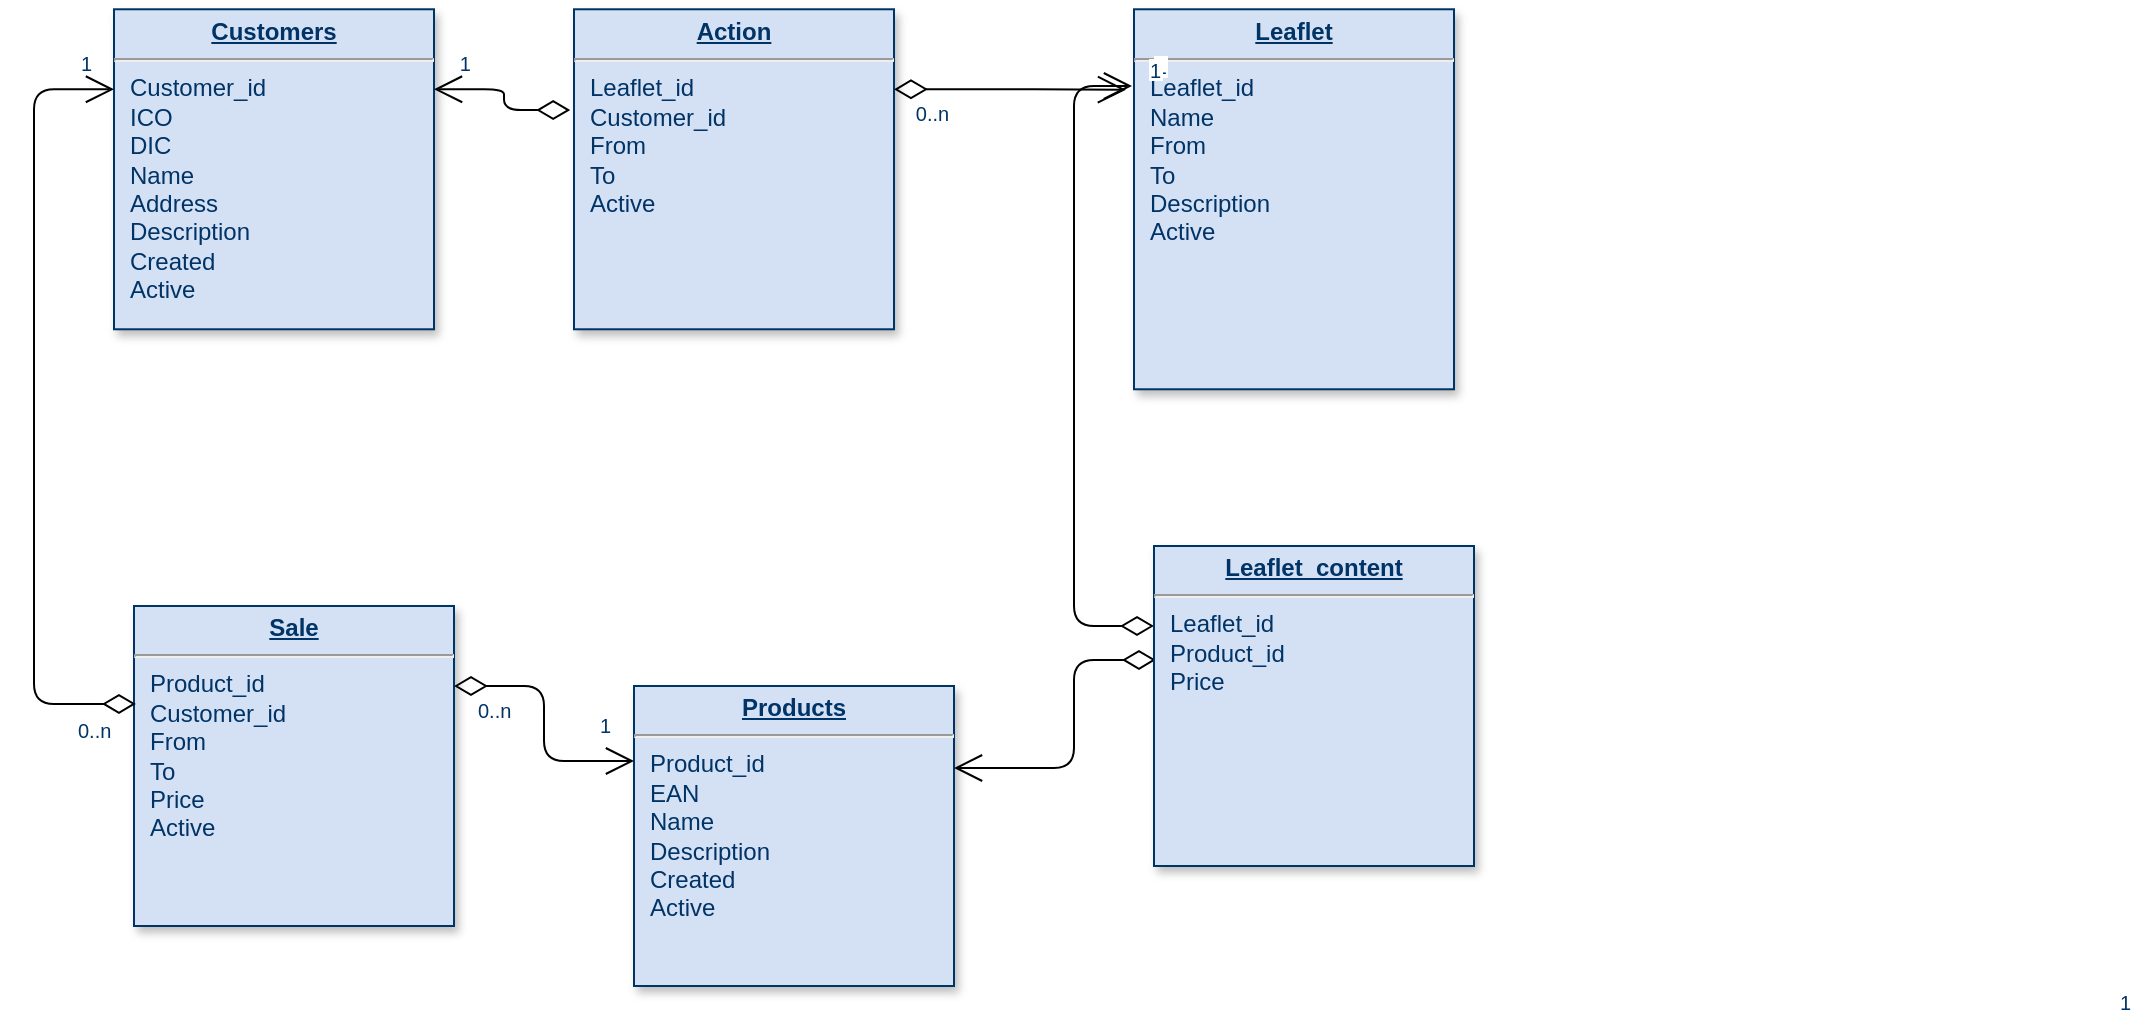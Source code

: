 <mxfile version="14.1.4" type="github">
  <diagram name="Page-1" id="efa7a0a1-bf9b-a30e-e6df-94a7791c09e9">
    <mxGraphModel dx="1662" dy="773" grid="1" gridSize="10" guides="1" tooltips="1" connect="1" arrows="1" fold="1" page="1" pageScale="1" pageWidth="826" pageHeight="1169" background="#ffffff" math="0" shadow="0">
      <root>
        <mxCell id="0" />
        <mxCell id="1" parent="0" />
        <mxCell id="19" value="&lt;p style=&quot;margin: 0px ; margin-top: 4px ; text-align: center ; text-decoration: underline&quot;&gt;&lt;strong&gt;Products&lt;/strong&gt;&lt;/p&gt;&lt;hr&gt;&lt;p style=&quot;margin: 0px ; margin-left: 8px&quot;&gt;Product_id&lt;/p&gt;&lt;p style=&quot;margin: 0px ; margin-left: 8px&quot;&gt;EAN&lt;br&gt;&lt;/p&gt;&lt;p style=&quot;margin: 0px ; margin-left: 8px&quot;&gt;Name&lt;/p&gt;&lt;p style=&quot;margin: 0px ; margin-left: 8px&quot;&gt;Description&lt;/p&gt;&lt;p style=&quot;margin: 0px ; margin-left: 8px&quot;&gt;Created&lt;/p&gt;&lt;p style=&quot;margin: 0px ; margin-left: 8px&quot;&gt;Active&lt;/p&gt;" style="verticalAlign=top;align=left;overflow=fill;fontSize=12;fontFamily=Helvetica;html=1;strokeColor=#003366;shadow=1;fillColor=#D4E1F5;fontColor=#003366" parent="1" vertex="1">
          <mxGeometry x="340" y="360" width="160" height="150" as="geometry" />
        </mxCell>
        <mxCell id="25" value="&lt;p style=&quot;margin: 0px ; margin-top: 4px ; text-align: center ; text-decoration: underline&quot;&gt;&lt;strong&gt;Customers&lt;br&gt;&lt;/strong&gt;&lt;/p&gt;&lt;hr&gt;&lt;p style=&quot;margin: 0px ; margin-left: 8px&quot;&gt;Customer_id&lt;/p&gt;&lt;p style=&quot;margin: 0px ; margin-left: 8px&quot;&gt;ICO&lt;/p&gt;&lt;p style=&quot;margin: 0px ; margin-left: 8px&quot;&gt;DIC&lt;br&gt;&lt;/p&gt;&lt;p style=&quot;margin: 0px ; margin-left: 8px&quot;&gt;Name&lt;/p&gt;&lt;p style=&quot;margin: 0px ; margin-left: 8px&quot;&gt;Address&lt;br&gt;&lt;/p&gt;&lt;p style=&quot;margin: 0px ; margin-left: 8px&quot;&gt;Description&lt;/p&gt;&lt;p style=&quot;margin: 0px ; margin-left: 8px&quot;&gt;Created&lt;br&gt;&lt;/p&gt;&lt;p style=&quot;margin: 0px ; margin-left: 8px&quot;&gt;Active&lt;br&gt;&lt;/p&gt;" style="verticalAlign=top;align=left;overflow=fill;fontSize=12;fontFamily=Helvetica;html=1;strokeColor=#003366;shadow=1;fillColor=#D4E1F5;fontColor=#003366" parent="1" vertex="1">
          <mxGeometry x="80.0" y="21.64" width="160" height="160" as="geometry" />
        </mxCell>
        <mxCell id="35" value="&lt;p style=&quot;margin: 0px ; margin-top: 4px ; text-align: center ; text-decoration: underline&quot;&gt;&lt;strong&gt;Leaflet&lt;/strong&gt;&lt;/p&gt;&lt;hr&gt;&lt;p style=&quot;margin: 0px ; margin-left: 8px&quot;&gt;Leaflet_id&lt;/p&gt;&lt;p style=&quot;margin: 0px ; margin-left: 8px&quot;&gt;Name&lt;/p&gt;&lt;p style=&quot;margin: 0px ; margin-left: 8px&quot;&gt;From&lt;/p&gt;&lt;p style=&quot;margin: 0px ; margin-left: 8px&quot;&gt;To&lt;br&gt;&lt;/p&gt;&lt;p style=&quot;margin: 0px ; margin-left: 8px&quot;&gt;Description&lt;/p&gt;&lt;p style=&quot;margin: 0px ; margin-left: 8px&quot;&gt;Active&lt;br&gt;&lt;/p&gt;&lt;p style=&quot;margin: 0px ; margin-left: 8px&quot;&gt;&lt;br&gt;&lt;/p&gt;&amp;nbsp;" style="verticalAlign=top;align=left;overflow=fill;fontSize=12;fontFamily=Helvetica;html=1;strokeColor=#003366;shadow=1;fillColor=#D4E1F5;fontColor=#003366" parent="1" vertex="1">
          <mxGeometry x="590" y="21.64" width="160" height="190" as="geometry" />
        </mxCell>
        <mxCell id="36" value="" style="endArrow=open;endSize=12;startArrow=diamondThin;startSize=14;startFill=0;edgeStyle=orthogonalEdgeStyle;exitX=0.006;exitY=0.356;exitDx=0;exitDy=0;exitPerimeter=0;" parent="1" source="bhu5SnX4FasvlYiJBrYD-115" edge="1">
          <mxGeometry y="160" as="geometry">
            <mxPoint y="160" as="sourcePoint" />
            <mxPoint x="500" y="401" as="targetPoint" />
            <Array as="points">
              <mxPoint x="560" y="347" />
              <mxPoint x="560" y="401" />
              <mxPoint x="500" y="401" />
            </Array>
          </mxGeometry>
        </mxCell>
        <mxCell id="37" value="0..n" style="resizable=0;align=left;verticalAlign=top;labelBackgroundColor=#ffffff;fontSize=10;strokeColor=#003366;shadow=1;fillColor=#D4E1F5;fontColor=#003366" parent="36" connectable="0" vertex="1">
          <mxGeometry x="-1" relative="1" as="geometry">
            <mxPoint x="10" as="offset" />
          </mxGeometry>
        </mxCell>
        <mxCell id="38" value="1" style="resizable=0;align=right;verticalAlign=top;labelBackgroundColor=#ffffff;fontSize=10;strokeColor=#003366;shadow=1;fillColor=#D4E1F5;fontColor=#003366" parent="36" connectable="0" vertex="1">
          <mxGeometry x="1" relative="1" as="geometry">
            <mxPoint x="590" y="105" as="offset" />
          </mxGeometry>
        </mxCell>
        <mxCell id="51" value="" style="endArrow=open;endSize=12;startArrow=diamondThin;startSize=14;startFill=0;edgeStyle=orthogonalEdgeStyle;exitX=0;exitY=0.25;exitDx=0;exitDy=0;" parent="1" source="bhu5SnX4FasvlYiJBrYD-115" edge="1">
          <mxGeometry x="389.36" y="350" as="geometry">
            <mxPoint x="671.08" y="201.64" as="sourcePoint" />
            <mxPoint x="589" y="60" as="targetPoint" />
            <Array as="points">
              <mxPoint x="560" y="330" />
              <mxPoint x="560" y="60" />
            </Array>
          </mxGeometry>
        </mxCell>
        <mxCell id="52" value="0..n" style="resizable=0;align=left;verticalAlign=top;labelBackgroundColor=#ffffff;fontSize=10;strokeColor=#003366;shadow=1;fillColor=#D4E1F5;fontColor=#003366" parent="51" connectable="0" vertex="1">
          <mxGeometry x="-1" relative="1" as="geometry">
            <mxPoint x="8.92" as="offset" />
          </mxGeometry>
        </mxCell>
        <mxCell id="53" value="1" style="resizable=0;align=right;verticalAlign=top;labelBackgroundColor=#ffffff;fontSize=10;strokeColor=#003366;shadow=1;fillColor=#D4E1F5;fontColor=#003366" parent="51" connectable="0" vertex="1">
          <mxGeometry x="1" relative="1" as="geometry">
            <mxPoint x="18.92" y="-21.96" as="offset" />
          </mxGeometry>
        </mxCell>
        <mxCell id="90" value="" style="endArrow=open;endSize=12;startArrow=diamondThin;startSize=14;startFill=0;edgeStyle=orthogonalEdgeStyle;entryX=1;entryY=0.25;entryDx=0;entryDy=0;exitX=-0.012;exitY=0.315;exitDx=0;exitDy=0;exitPerimeter=0;" parent="1" source="bhu5SnX4FasvlYiJBrYD-114" target="25" edge="1">
          <mxGeometry x="620" y="340" as="geometry">
            <mxPoint x="240" y="250" as="sourcePoint" />
            <mxPoint x="780" y="340" as="targetPoint" />
          </mxGeometry>
        </mxCell>
        <mxCell id="91" value="0..n" style="resizable=0;align=left;verticalAlign=top;labelBackgroundColor=#ffffff;fontSize=10;strokeColor=#003366;shadow=1;fillColor=#D4E1F5;fontColor=#003366" parent="90" connectable="0" vertex="1">
          <mxGeometry x="-1" relative="1" as="geometry">
            <mxPoint x="10" as="offset" />
          </mxGeometry>
        </mxCell>
        <mxCell id="92" value="1" style="resizable=0;align=right;verticalAlign=top;labelBackgroundColor=#ffffff;fontSize=10;strokeColor=#003366;shadow=1;fillColor=#D4E1F5;fontColor=#003366" parent="90" connectable="0" vertex="1">
          <mxGeometry x="1" relative="1" as="geometry">
            <mxPoint x="20" y="-25.0" as="offset" />
          </mxGeometry>
        </mxCell>
        <mxCell id="bhu5SnX4FasvlYiJBrYD-114" value="&lt;p style=&quot;margin: 0px ; margin-top: 4px ; text-align: center ; text-decoration: underline&quot;&gt;&lt;strong&gt;Action&lt;br&gt;&lt;/strong&gt;&lt;/p&gt;&lt;hr&gt;&lt;p style=&quot;margin: 0px ; margin-left: 8px&quot;&gt;Leaflet_id&lt;/p&gt;&lt;p style=&quot;margin: 0px ; margin-left: 8px&quot;&gt;Customer_id&lt;/p&gt;&lt;p style=&quot;margin: 0px ; margin-left: 8px&quot;&gt;From&lt;/p&gt;&lt;p style=&quot;margin: 0px ; margin-left: 8px&quot;&gt;To&lt;/p&gt;&lt;p style=&quot;margin: 0px ; margin-left: 8px&quot;&gt;Active&lt;br&gt;&lt;/p&gt;" style="verticalAlign=top;align=left;overflow=fill;fontSize=12;fontFamily=Helvetica;html=1;strokeColor=#003366;shadow=1;fillColor=#D4E1F5;fontColor=#003366" vertex="1" parent="1">
          <mxGeometry x="310" y="21.64" width="160" height="160" as="geometry" />
        </mxCell>
        <mxCell id="bhu5SnX4FasvlYiJBrYD-115" value="&lt;p style=&quot;margin: 0px ; margin-top: 4px ; text-align: center ; text-decoration: underline&quot;&gt;&lt;strong&gt;Leaflet_content&lt;br&gt;&lt;/strong&gt;&lt;/p&gt;&lt;hr&gt;&lt;p style=&quot;margin: 0px ; margin-left: 8px&quot;&gt;Leaflet_id&lt;/p&gt;&lt;p style=&quot;margin: 0px ; margin-left: 8px&quot;&gt;Product_id&lt;/p&gt;&lt;p style=&quot;margin: 0px ; margin-left: 8px&quot;&gt;Price&lt;br&gt;&lt;/p&gt;" style="verticalAlign=top;align=left;overflow=fill;fontSize=12;fontFamily=Helvetica;html=1;strokeColor=#003366;shadow=1;fillColor=#D4E1F5;fontColor=#003366" vertex="1" parent="1">
          <mxGeometry x="600" y="290.0" width="160" height="160" as="geometry" />
        </mxCell>
        <mxCell id="bhu5SnX4FasvlYiJBrYD-117" value="" style="endArrow=open;endSize=12;startArrow=diamondThin;startSize=14;startFill=0;edgeStyle=orthogonalEdgeStyle;exitX=1;exitY=0.25;exitDx=0;exitDy=0;entryX=-0.025;entryY=0.212;entryDx=0;entryDy=0;entryPerimeter=0;" edge="1" parent="1" source="bhu5SnX4FasvlYiJBrYD-114" target="35">
          <mxGeometry x="399.36" y="360" as="geometry">
            <mxPoint x="610" y="340.0" as="sourcePoint" />
            <mxPoint x="540" y="30" as="targetPoint" />
            <Array as="points" />
          </mxGeometry>
        </mxCell>
        <mxCell id="bhu5SnX4FasvlYiJBrYD-118" value="0..n" style="resizable=0;align=left;verticalAlign=top;labelBackgroundColor=#ffffff;fontSize=10;strokeColor=#003366;shadow=1;fillColor=#D4E1F5;fontColor=#003366" connectable="0" vertex="1" parent="bhu5SnX4FasvlYiJBrYD-117">
          <mxGeometry x="-1" relative="1" as="geometry">
            <mxPoint x="8.92" as="offset" />
          </mxGeometry>
        </mxCell>
        <mxCell id="bhu5SnX4FasvlYiJBrYD-119" value="1" style="resizable=0;align=right;verticalAlign=top;labelBackgroundColor=#ffffff;fontSize=10;strokeColor=#003366;shadow=1;fillColor=#D4E1F5;fontColor=#003366" connectable="0" vertex="1" parent="bhu5SnX4FasvlYiJBrYD-117">
          <mxGeometry x="1" relative="1" as="geometry">
            <mxPoint x="18.92" y="-21.96" as="offset" />
          </mxGeometry>
        </mxCell>
        <mxCell id="bhu5SnX4FasvlYiJBrYD-120" value="&lt;p style=&quot;margin: 0px ; margin-top: 4px ; text-align: center ; text-decoration: underline&quot;&gt;&lt;strong&gt;Sale&lt;br&gt;&lt;/strong&gt;&lt;/p&gt;&lt;hr&gt;&lt;p style=&quot;margin: 0px ; margin-left: 8px&quot;&gt;Product_id&lt;/p&gt;&lt;p style=&quot;margin: 0px ; margin-left: 8px&quot;&gt;Customer_id&lt;/p&gt;&lt;p style=&quot;margin: 0px ; margin-left: 8px&quot;&gt;From&lt;/p&gt;&lt;p style=&quot;margin: 0px ; margin-left: 8px&quot;&gt;To&lt;/p&gt;&lt;p style=&quot;margin: 0px ; margin-left: 8px&quot;&gt;Price&lt;br&gt;&lt;/p&gt;&lt;p style=&quot;margin: 0px ; margin-left: 8px&quot;&gt;Active&lt;br&gt;&lt;/p&gt;" style="verticalAlign=top;align=left;overflow=fill;fontSize=12;fontFamily=Helvetica;html=1;strokeColor=#003366;shadow=1;fillColor=#D4E1F5;fontColor=#003366;direction=south;" vertex="1" parent="1">
          <mxGeometry x="90" y="320.0" width="160" height="160" as="geometry" />
        </mxCell>
        <mxCell id="bhu5SnX4FasvlYiJBrYD-121" value="" style="endArrow=open;endSize=12;startArrow=diamondThin;startSize=14;startFill=0;edgeStyle=orthogonalEdgeStyle;entryX=0;entryY=0.25;entryDx=0;entryDy=0;exitX=0.25;exitY=0;exitDx=0;exitDy=0;" edge="1" parent="1" source="bhu5SnX4FasvlYiJBrYD-120" target="19">
          <mxGeometry x="620" y="340" as="geometry">
            <mxPoint x="308.08" y="72.04" as="sourcePoint" />
            <mxPoint x="200" y="61.64" as="targetPoint" />
          </mxGeometry>
        </mxCell>
        <mxCell id="bhu5SnX4FasvlYiJBrYD-122" value="0..n" style="resizable=0;align=left;verticalAlign=top;labelBackgroundColor=#ffffff;fontSize=10;strokeColor=#003366;shadow=1;fillColor=#D4E1F5;fontColor=#003366" connectable="0" vertex="1" parent="bhu5SnX4FasvlYiJBrYD-121">
          <mxGeometry x="-1" relative="1" as="geometry">
            <mxPoint x="10" as="offset" />
          </mxGeometry>
        </mxCell>
        <mxCell id="bhu5SnX4FasvlYiJBrYD-123" value="1" style="resizable=0;align=right;verticalAlign=top;labelBackgroundColor=#ffffff;fontSize=10;strokeColor=#003366;shadow=1;fillColor=#D4E1F5;fontColor=#003366" connectable="0" vertex="1" parent="bhu5SnX4FasvlYiJBrYD-121">
          <mxGeometry x="1" relative="1" as="geometry">
            <mxPoint x="-10" y="-29.96" as="offset" />
          </mxGeometry>
        </mxCell>
        <mxCell id="bhu5SnX4FasvlYiJBrYD-124" value="" style="endArrow=open;endSize=12;startArrow=diamondThin;startSize=14;startFill=0;edgeStyle=orthogonalEdgeStyle;entryX=0;entryY=0.25;entryDx=0;entryDy=0;exitX=0.306;exitY=0.994;exitDx=0;exitDy=0;exitPerimeter=0;" edge="1" parent="1" source="bhu5SnX4FasvlYiJBrYD-120" target="25">
          <mxGeometry x="630" y="350" as="geometry">
            <mxPoint x="318.08" y="82.04" as="sourcePoint" />
            <mxPoint x="210" y="71.64" as="targetPoint" />
            <Array as="points">
              <mxPoint x="40" y="369" />
              <mxPoint x="40" y="62" />
            </Array>
          </mxGeometry>
        </mxCell>
        <mxCell id="bhu5SnX4FasvlYiJBrYD-125" value="0..n" style="resizable=0;align=left;verticalAlign=top;labelBackgroundColor=#ffffff;fontSize=10;strokeColor=#003366;shadow=1;fillColor=#D4E1F5;fontColor=#003366" connectable="0" vertex="1" parent="bhu5SnX4FasvlYiJBrYD-124">
          <mxGeometry x="-1" relative="1" as="geometry">
            <mxPoint x="-30.96" y="1.04" as="offset" />
          </mxGeometry>
        </mxCell>
        <mxCell id="bhu5SnX4FasvlYiJBrYD-126" value="1" style="resizable=0;align=right;verticalAlign=top;labelBackgroundColor=#ffffff;fontSize=10;strokeColor=#003366;shadow=1;fillColor=#D4E1F5;fontColor=#003366" connectable="0" vertex="1" parent="bhu5SnX4FasvlYiJBrYD-124">
          <mxGeometry x="1" relative="1" as="geometry">
            <mxPoint x="-9.64" y="-25.0" as="offset" />
          </mxGeometry>
        </mxCell>
      </root>
    </mxGraphModel>
  </diagram>
</mxfile>

